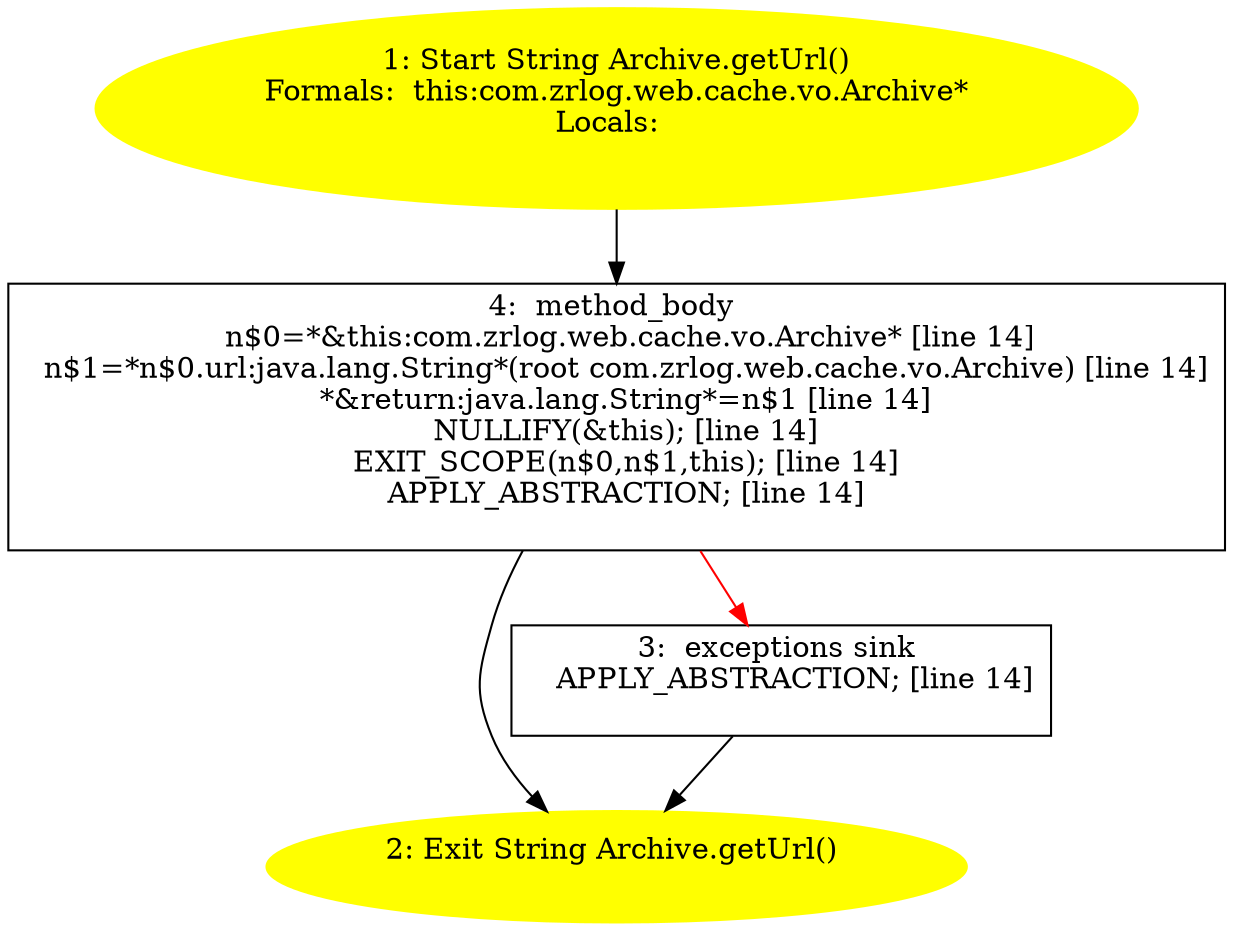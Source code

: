 /* @generated */
digraph cfg {
"com.zrlog.web.cache.vo.Archive.getUrl():java.lang.String.22c2639ac93cb66396a01c392c62a9d0_1" [label="1: Start String Archive.getUrl()\nFormals:  this:com.zrlog.web.cache.vo.Archive*\nLocals:  \n  " color=yellow style=filled]
	

	 "com.zrlog.web.cache.vo.Archive.getUrl():java.lang.String.22c2639ac93cb66396a01c392c62a9d0_1" -> "com.zrlog.web.cache.vo.Archive.getUrl():java.lang.String.22c2639ac93cb66396a01c392c62a9d0_4" ;
"com.zrlog.web.cache.vo.Archive.getUrl():java.lang.String.22c2639ac93cb66396a01c392c62a9d0_2" [label="2: Exit String Archive.getUrl() \n  " color=yellow style=filled]
	

"com.zrlog.web.cache.vo.Archive.getUrl():java.lang.String.22c2639ac93cb66396a01c392c62a9d0_3" [label="3:  exceptions sink \n   APPLY_ABSTRACTION; [line 14]\n " shape="box"]
	

	 "com.zrlog.web.cache.vo.Archive.getUrl():java.lang.String.22c2639ac93cb66396a01c392c62a9d0_3" -> "com.zrlog.web.cache.vo.Archive.getUrl():java.lang.String.22c2639ac93cb66396a01c392c62a9d0_2" ;
"com.zrlog.web.cache.vo.Archive.getUrl():java.lang.String.22c2639ac93cb66396a01c392c62a9d0_4" [label="4:  method_body \n   n$0=*&this:com.zrlog.web.cache.vo.Archive* [line 14]\n  n$1=*n$0.url:java.lang.String*(root com.zrlog.web.cache.vo.Archive) [line 14]\n  *&return:java.lang.String*=n$1 [line 14]\n  NULLIFY(&this); [line 14]\n  EXIT_SCOPE(n$0,n$1,this); [line 14]\n  APPLY_ABSTRACTION; [line 14]\n " shape="box"]
	

	 "com.zrlog.web.cache.vo.Archive.getUrl():java.lang.String.22c2639ac93cb66396a01c392c62a9d0_4" -> "com.zrlog.web.cache.vo.Archive.getUrl():java.lang.String.22c2639ac93cb66396a01c392c62a9d0_2" ;
	 "com.zrlog.web.cache.vo.Archive.getUrl():java.lang.String.22c2639ac93cb66396a01c392c62a9d0_4" -> "com.zrlog.web.cache.vo.Archive.getUrl():java.lang.String.22c2639ac93cb66396a01c392c62a9d0_3" [color="red" ];
}
